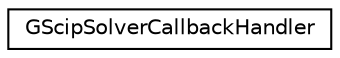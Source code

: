 digraph "Graphical Class Hierarchy"
{
 // LATEX_PDF_SIZE
  edge [fontname="Helvetica",fontsize="10",labelfontname="Helvetica",labelfontsize="10"];
  node [fontname="Helvetica",fontsize="10",shape=record];
  rankdir="LR";
  Node0 [label="GScipSolverCallbackHandler",height=0.2,width=0.4,color="black", fillcolor="white", style="filled",URL="$classoperations__research_1_1math__opt_1_1_g_scip_solver_callback_handler.html",tooltip=" "];
}
